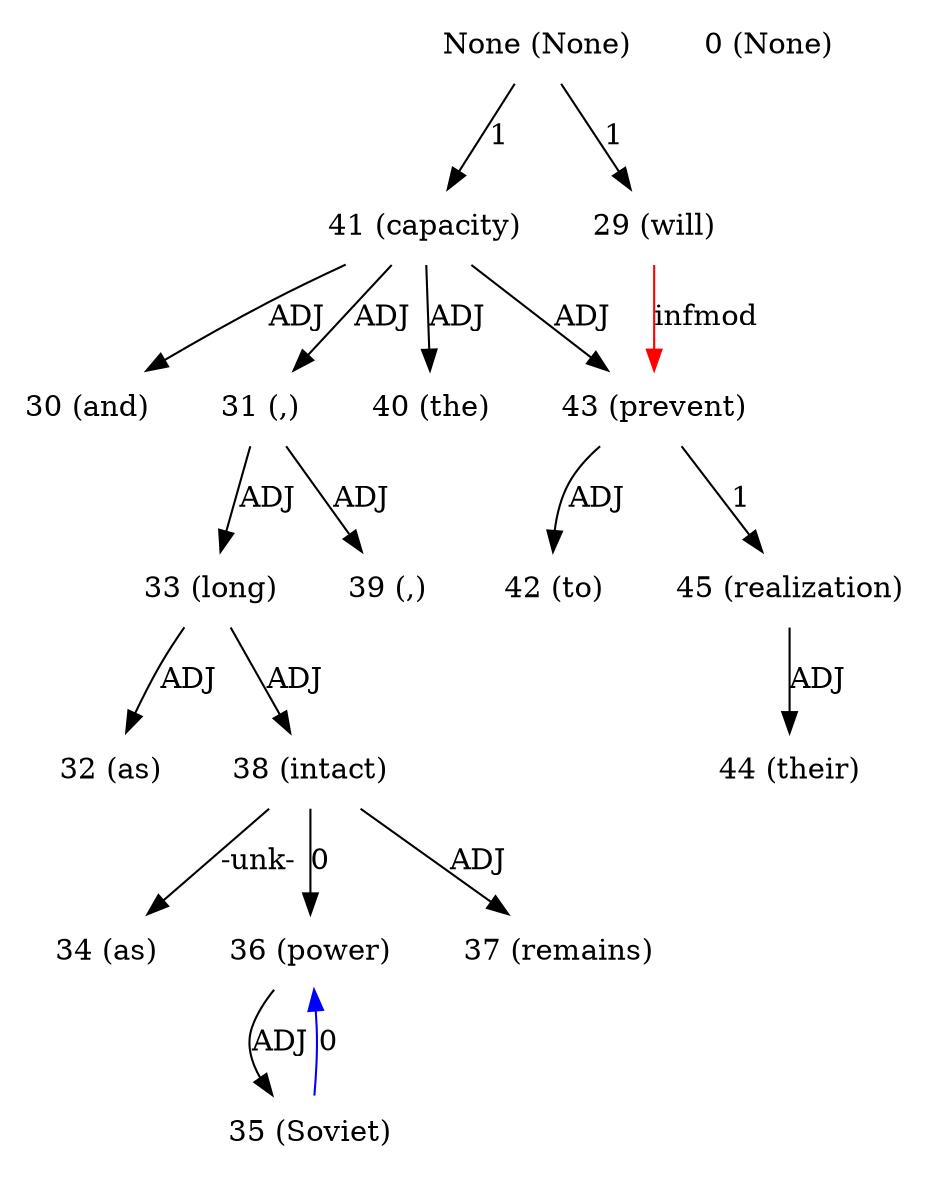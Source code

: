 digraph G{
edge [dir=forward]
node [shape=plaintext]

None [label="None (None)"]
None -> 41 [label="1"]
None [label="None (None)"]
None -> 29 [label="1"]
0 [label="0 (None)"]
29 [label="29 (will)"]
30 [label="30 (and)"]
31 [label="31 (,)"]
31 -> 33 [label="ADJ"]
31 -> 39 [label="ADJ"]
32 [label="32 (as)"]
33 [label="33 (long)"]
33 -> 32 [label="ADJ"]
33 -> 38 [label="ADJ"]
34 [label="34 (as)"]
35 [label="35 (Soviet)"]
35 -> 36 [label="0", color="blue"]
36 [label="36 (power)"]
36 -> 35 [label="ADJ"]
37 [label="37 (remains)"]
38 [label="38 (intact)"]
38 -> 34 [label="-unk-"]
38 -> 37 [label="ADJ"]
38 -> 36 [label="0"]
39 [label="39 (,)"]
40 [label="40 (the)"]
41 [label="41 (capacity)"]
41 -> 30 [label="ADJ"]
41 -> 31 [label="ADJ"]
41 -> 40 [label="ADJ"]
41 -> 43 [label="ADJ"]
42 [label="42 (to)"]
43 [label="43 (prevent)"]
43 -> 45 [label="1"]
43 -> 42 [label="ADJ"]
29 -> 43 [label="infmod", color="red"]
44 [label="44 (their)"]
45 [label="45 (realization)"]
45 -> 44 [label="ADJ"]
}
